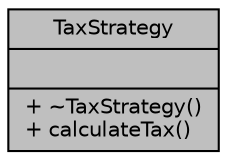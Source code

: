 digraph "TaxStrategy"
{
 // LATEX_PDF_SIZE
  edge [fontname="Helvetica",fontsize="10",labelfontname="Helvetica",labelfontsize="10"];
  node [fontname="Helvetica",fontsize="10",shape=record];
  Node1 [label="{TaxStrategy\n||+ ~TaxStrategy()\l+ calculateTax()\l}",height=0.2,width=0.4,color="black", fillcolor="grey75", style="filled", fontcolor="black",tooltip="Abstract base class for implementing various tax calculation strategies."];
}
